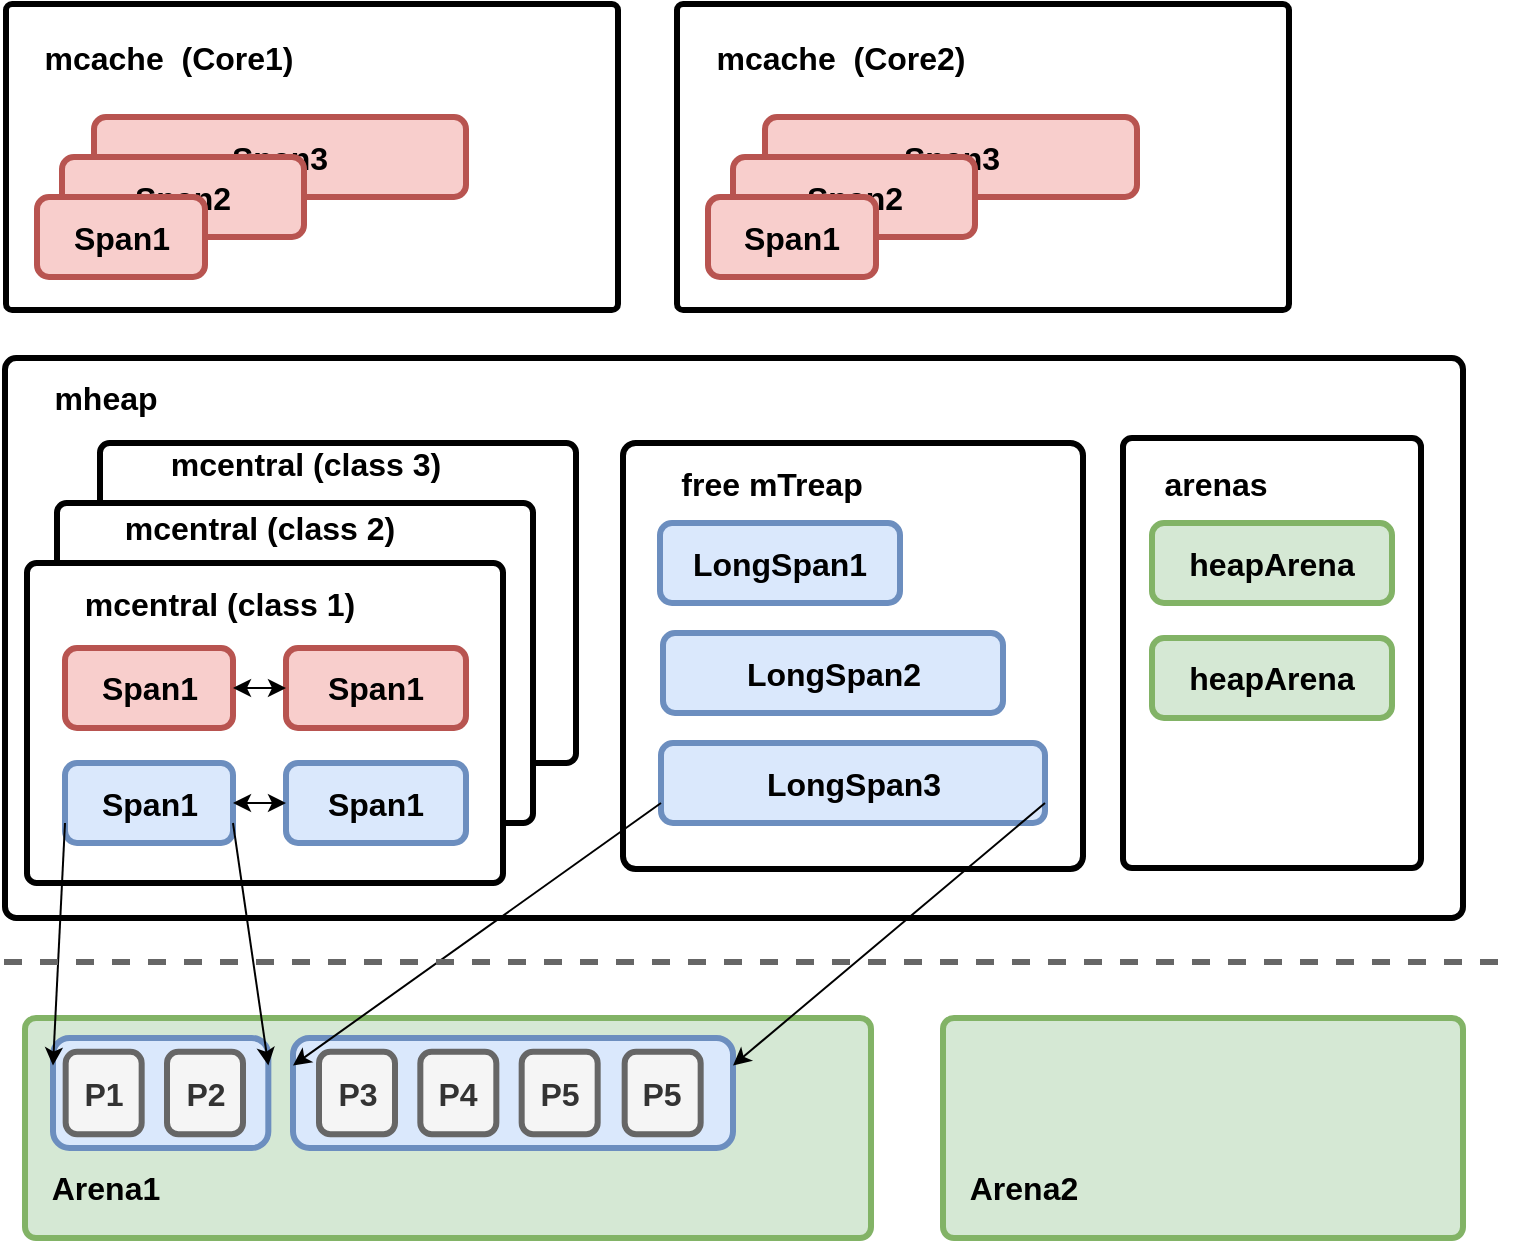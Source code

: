 <mxfile version="11.0.7" type="device"><diagram id="Oxx2GAxdcOnHwS66shBZ" name="Page-1"><mxGraphModel dx="1123" dy="699" grid="0" gridSize="10" guides="1" tooltips="1" connect="1" arrows="1" fold="1" page="1" pageScale="1" pageWidth="827" pageHeight="1169" math="0" shadow="0"><root><mxCell id="0"/><mxCell id="1" parent="0"/><mxCell id="7HjuK8eDCGwzsZRGGCJ--83" value="" style="rounded=1;whiteSpace=wrap;html=1;strokeWidth=3;fontSize=16;arcSize=2;" vertex="1" parent="1"><mxGeometry x="10.5" y="195" width="729" height="280" as="geometry"/></mxCell><mxCell id="7HjuK8eDCGwzsZRGGCJ--80" value="" style="group" vertex="1" connectable="0" parent="1"><mxGeometry x="319.5" y="237.5" width="230" height="213" as="geometry"/></mxCell><mxCell id="7HjuK8eDCGwzsZRGGCJ--76" value="" style="rounded=1;whiteSpace=wrap;html=1;strokeWidth=3;arcSize=3;fontSize=16;fontStyle=1;" vertex="1" parent="7HjuK8eDCGwzsZRGGCJ--80"><mxGeometry width="230" height="213" as="geometry"/></mxCell><mxCell id="7HjuK8eDCGwzsZRGGCJ--77" value="free mTreap" style="text;html=1;strokeColor=none;fillColor=none;align=center;verticalAlign=middle;whiteSpace=wrap;rounded=0;fontSize=16;fontStyle=1" vertex="1" parent="7HjuK8eDCGwzsZRGGCJ--80"><mxGeometry x="20" y="10" width="108" height="20" as="geometry"/></mxCell><mxCell id="7HjuK8eDCGwzsZRGGCJ--78" style="edgeStyle=none;rounded=0;orthogonalLoop=1;jettySize=auto;html=1;exitX=0.5;exitY=0;exitDx=0;exitDy=0;startArrow=classic;startFill=1;strokeColor=#000000;strokeWidth=1;fontSize=16;" edge="1" parent="7HjuK8eDCGwzsZRGGCJ--80" source="7HjuK8eDCGwzsZRGGCJ--77" target="7HjuK8eDCGwzsZRGGCJ--77"><mxGeometry relative="1" as="geometry"/></mxCell><mxCell id="7HjuK8eDCGwzsZRGGCJ--28" value="LongSpan1" style="rounded=1;whiteSpace=wrap;html=1;strokeWidth=3;fillColor=#dae8fc;strokeColor=#6c8ebf;fontSize=16;fontStyle=1" vertex="1" parent="7HjuK8eDCGwzsZRGGCJ--80"><mxGeometry x="18.5" y="40" width="120" height="40" as="geometry"/></mxCell><mxCell id="7HjuK8eDCGwzsZRGGCJ--32" value="LongSpan2" style="rounded=1;whiteSpace=wrap;html=1;strokeWidth=3;fillColor=#dae8fc;strokeColor=#6c8ebf;fontSize=16;fontStyle=1" vertex="1" parent="7HjuK8eDCGwzsZRGGCJ--80"><mxGeometry x="20" y="95" width="170" height="40" as="geometry"/></mxCell><mxCell id="7HjuK8eDCGwzsZRGGCJ--79" value="LongSpan3" style="rounded=1;whiteSpace=wrap;html=1;strokeWidth=3;fillColor=#dae8fc;strokeColor=#6c8ebf;fontSize=16;fontStyle=1" vertex="1" parent="7HjuK8eDCGwzsZRGGCJ--80"><mxGeometry x="19" y="150" width="192" height="40" as="geometry"/></mxCell><mxCell id="7HjuK8eDCGwzsZRGGCJ--82" value="" style="group" vertex="1" connectable="0" parent="1"><mxGeometry x="21.5" y="237.5" width="274.5" height="220" as="geometry"/></mxCell><mxCell id="7HjuK8eDCGwzsZRGGCJ--72" value="" style="rounded=1;whiteSpace=wrap;html=1;strokeWidth=3;arcSize=3;fontSize=16;fontStyle=1;" vertex="1" parent="7HjuK8eDCGwzsZRGGCJ--82"><mxGeometry x="36.5" width="238" height="160" as="geometry"/></mxCell><mxCell id="7HjuK8eDCGwzsZRGGCJ--67" value="" style="rounded=1;whiteSpace=wrap;html=1;strokeWidth=3;arcSize=3;fontSize=16;fontStyle=1;" vertex="1" parent="7HjuK8eDCGwzsZRGGCJ--82"><mxGeometry x="15" y="30" width="238" height="160" as="geometry"/></mxCell><mxCell id="7HjuK8eDCGwzsZRGGCJ--71" value="" style="group" vertex="1" connectable="0" parent="7HjuK8eDCGwzsZRGGCJ--82"><mxGeometry y="60" width="238" height="160" as="geometry"/></mxCell><mxCell id="7HjuK8eDCGwzsZRGGCJ--21" value="" style="rounded=1;whiteSpace=wrap;html=1;strokeWidth=3;arcSize=3;fontSize=16;fontStyle=1;" vertex="1" parent="7HjuK8eDCGwzsZRGGCJ--71"><mxGeometry width="238" height="160" as="geometry"/></mxCell><mxCell id="7HjuK8eDCGwzsZRGGCJ--26" value="Span1" style="rounded=1;whiteSpace=wrap;html=1;strokeWidth=3;fillColor=#dae8fc;strokeColor=#6c8ebf;fontSize=16;fontStyle=1" vertex="1" parent="7HjuK8eDCGwzsZRGGCJ--71"><mxGeometry x="19" y="100" width="84" height="40" as="geometry"/></mxCell><mxCell id="7HjuK8eDCGwzsZRGGCJ--27" value="Span1" style="rounded=1;whiteSpace=wrap;html=1;strokeWidth=3;fillColor=#dae8fc;strokeColor=#6c8ebf;fontSize=16;fontStyle=1" vertex="1" parent="7HjuK8eDCGwzsZRGGCJ--71"><mxGeometry x="129.5" y="100" width="90" height="40" as="geometry"/></mxCell><mxCell id="7HjuK8eDCGwzsZRGGCJ--62" style="edgeStyle=none;rounded=0;orthogonalLoop=1;jettySize=auto;html=1;exitX=1;exitY=0.5;exitDx=0;exitDy=0;entryX=0;entryY=0.5;entryDx=0;entryDy=0;strokeWidth=1;fontSize=16;startArrow=classic;startFill=1;" edge="1" parent="7HjuK8eDCGwzsZRGGCJ--71" source="7HjuK8eDCGwzsZRGGCJ--26" target="7HjuK8eDCGwzsZRGGCJ--27"><mxGeometry relative="1" as="geometry"/></mxCell><mxCell id="7HjuK8eDCGwzsZRGGCJ--55" value="mcentral (class 1)" style="text;html=1;strokeColor=none;fillColor=none;align=center;verticalAlign=middle;whiteSpace=wrap;rounded=0;fontSize=16;fontStyle=1" vertex="1" parent="7HjuK8eDCGwzsZRGGCJ--71"><mxGeometry x="18.5" y="10" width="156" height="20" as="geometry"/></mxCell><mxCell id="7HjuK8eDCGwzsZRGGCJ--65" value="Span1" style="rounded=1;whiteSpace=wrap;html=1;strokeWidth=3;fillColor=#f8cecc;strokeColor=#b85450;fontSize=16;fontStyle=1" vertex="1" parent="7HjuK8eDCGwzsZRGGCJ--71"><mxGeometry x="19" y="42.5" width="84" height="40" as="geometry"/></mxCell><mxCell id="7HjuK8eDCGwzsZRGGCJ--66" value="Span1" style="rounded=1;whiteSpace=wrap;html=1;strokeWidth=3;fillColor=#f8cecc;strokeColor=#b85450;fontSize=16;fontStyle=1" vertex="1" parent="7HjuK8eDCGwzsZRGGCJ--71"><mxGeometry x="129.5" y="42.5" width="90" height="40" as="geometry"/></mxCell><mxCell id="7HjuK8eDCGwzsZRGGCJ--64" style="edgeStyle=none;rounded=0;orthogonalLoop=1;jettySize=auto;html=1;exitX=1;exitY=0.5;exitDx=0;exitDy=0;entryX=0;entryY=0.5;entryDx=0;entryDy=0;strokeWidth=1;fontSize=16;startArrow=classic;startFill=1;fillColor=#f8cecc;strokeColor=#000000;" edge="1" parent="7HjuK8eDCGwzsZRGGCJ--71" source="7HjuK8eDCGwzsZRGGCJ--65" target="7HjuK8eDCGwzsZRGGCJ--66"><mxGeometry relative="1" as="geometry"/></mxCell><mxCell id="7HjuK8eDCGwzsZRGGCJ--73" value="mcentral (class 2)" style="text;html=1;strokeColor=none;fillColor=none;align=center;verticalAlign=middle;whiteSpace=wrap;rounded=0;fontSize=16;fontStyle=1" vertex="1" parent="7HjuK8eDCGwzsZRGGCJ--82"><mxGeometry x="38" y="32.5" width="156" height="20" as="geometry"/></mxCell><mxCell id="7HjuK8eDCGwzsZRGGCJ--74" value="mcentral (class 3)" style="text;html=1;strokeColor=none;fillColor=none;align=center;verticalAlign=middle;whiteSpace=wrap;rounded=0;fontSize=16;fontStyle=1" vertex="1" parent="7HjuK8eDCGwzsZRGGCJ--82"><mxGeometry x="61" width="156" height="20" as="geometry"/></mxCell><mxCell id="7HjuK8eDCGwzsZRGGCJ--84" value="mheap" style="text;html=1;strokeColor=none;fillColor=none;align=center;verticalAlign=middle;whiteSpace=wrap;rounded=0;fontSize=16;fontStyle=1" vertex="1" parent="1"><mxGeometry x="22" y="205" width="78" height="20" as="geometry"/></mxCell><mxCell id="7HjuK8eDCGwzsZRGGCJ--92" value="" style="rounded=1;whiteSpace=wrap;html=1;strokeWidth=3;fontSize=16;arcSize=3;" vertex="1" parent="1"><mxGeometry x="569.5" y="235" width="149" height="215" as="geometry"/></mxCell><mxCell id="7HjuK8eDCGwzsZRGGCJ--95" value="arenas" style="text;html=1;strokeColor=none;fillColor=none;align=center;verticalAlign=middle;whiteSpace=wrap;rounded=0;fontSize=16;fontStyle=1" vertex="1" parent="1"><mxGeometry x="561.5" y="247.5" width="108" height="20" as="geometry"/></mxCell><mxCell id="7HjuK8eDCGwzsZRGGCJ--1" value="" style="rounded=1;whiteSpace=wrap;html=1;strokeWidth=3;arcSize=5;fontSize=16;fontStyle=1;fillColor=#d5e8d4;strokeColor=#82b366;" vertex="1" parent="1"><mxGeometry x="20.5" y="525" width="423" height="110" as="geometry"/></mxCell><mxCell id="7HjuK8eDCGwzsZRGGCJ--12" value="Arena1" style="text;html=1;strokeColor=none;fillColor=none;align=center;verticalAlign=middle;whiteSpace=wrap;rounded=0;fontSize=16;fontStyle=1" vertex="1" parent="1"><mxGeometry x="41" y="600" width="40" height="20" as="geometry"/></mxCell><mxCell id="7HjuK8eDCGwzsZRGGCJ--17" value="" style="group;fontSize=16;fontStyle=1" vertex="1" connectable="0" parent="1"><mxGeometry x="34.5" y="535" width="340" height="110" as="geometry"/></mxCell><mxCell id="7HjuK8eDCGwzsZRGGCJ--15" value="" style="rounded=1;whiteSpace=wrap;html=1;strokeWidth=3;fillColor=#dae8fc;strokeColor=#6c8ebf;fontSize=16;fontStyle=1" vertex="1" parent="7HjuK8eDCGwzsZRGGCJ--17"><mxGeometry x="120" width="220" height="55" as="geometry"/></mxCell><mxCell id="7HjuK8eDCGwzsZRGGCJ--14" value="" style="rounded=1;whiteSpace=wrap;html=1;strokeWidth=3;fillColor=#dae8fc;strokeColor=#6c8ebf;fontSize=16;fontStyle=1" vertex="1" parent="7HjuK8eDCGwzsZRGGCJ--17"><mxGeometry width="107.667" height="55" as="geometry"/></mxCell><mxCell id="7HjuK8eDCGwzsZRGGCJ--3" value="P1" style="rounded=1;whiteSpace=wrap;html=1;strokeWidth=3;fillColor=#f5f5f5;strokeColor=#666666;fontSize=16;fontStyle=1;fontColor=#333333;" vertex="1" parent="7HjuK8eDCGwzsZRGGCJ--17"><mxGeometry x="6.333" y="6.875" width="38" height="41.25" as="geometry"/></mxCell><mxCell id="7HjuK8eDCGwzsZRGGCJ--4" value="P2" style="rounded=1;whiteSpace=wrap;html=1;strokeWidth=3;fillColor=#f5f5f5;strokeColor=#666666;fontSize=16;fontStyle=1;fontColor=#333333;" vertex="1" parent="7HjuK8eDCGwzsZRGGCJ--17"><mxGeometry x="57.0" y="6.875" width="38" height="41.25" as="geometry"/></mxCell><mxCell id="7HjuK8eDCGwzsZRGGCJ--5" value="P3" style="rounded=1;whiteSpace=wrap;html=1;strokeWidth=3;fillColor=#f5f5f5;strokeColor=#666666;fontSize=16;fontStyle=1;fontColor=#333333;" vertex="1" parent="7HjuK8eDCGwzsZRGGCJ--17"><mxGeometry x="133" y="6.875" width="38" height="41.25" as="geometry"/></mxCell><mxCell id="7HjuK8eDCGwzsZRGGCJ--6" value="P4" style="rounded=1;whiteSpace=wrap;html=1;strokeWidth=3;fillColor=#f5f5f5;strokeColor=#666666;fontSize=16;fontStyle=1;fontColor=#333333;" vertex="1" parent="7HjuK8eDCGwzsZRGGCJ--17"><mxGeometry x="183.667" y="6.875" width="38" height="41.25" as="geometry"/></mxCell><mxCell id="7HjuK8eDCGwzsZRGGCJ--7" value="P5" style="rounded=1;whiteSpace=wrap;html=1;strokeWidth=3;fillColor=#f5f5f5;strokeColor=#666666;fontSize=16;fontStyle=1;fontColor=#333333;" vertex="1" parent="7HjuK8eDCGwzsZRGGCJ--17"><mxGeometry x="234.333" y="6.875" width="38" height="41.25" as="geometry"/></mxCell><mxCell id="7HjuK8eDCGwzsZRGGCJ--98" value="P5" style="rounded=1;whiteSpace=wrap;html=1;strokeWidth=3;fillColor=#f5f5f5;strokeColor=#666666;fontSize=16;fontStyle=1;fontColor=#333333;" vertex="1" parent="7HjuK8eDCGwzsZRGGCJ--17"><mxGeometry x="285.833" y="6.875" width="38" height="41.25" as="geometry"/></mxCell><mxCell id="7HjuK8eDCGwzsZRGGCJ--97" value="" style="group;fillColor=#d5e8d4;strokeColor=#82b366;strokeWidth=3;rounded=1;arcSize=5;" vertex="1" connectable="0" parent="1"><mxGeometry x="479.5" y="525" width="260" height="110" as="geometry"/></mxCell><mxCell id="7HjuK8eDCGwzsZRGGCJ--13" value="Arena2" style="text;html=1;strokeColor=none;fillColor=none;align=center;verticalAlign=middle;whiteSpace=wrap;rounded=0;fontSize=16;fontStyle=1" vertex="1" parent="7HjuK8eDCGwzsZRGGCJ--97"><mxGeometry x="20" y="75" width="40" height="20" as="geometry"/></mxCell><mxCell id="7HjuK8eDCGwzsZRGGCJ--60" style="rounded=0;orthogonalLoop=1;jettySize=auto;html=1;entryX=0;entryY=0.25;entryDx=0;entryDy=0;fontSize=16;strokeWidth=1;exitX=0;exitY=0.75;exitDx=0;exitDy=0;" edge="1" parent="1" source="7HjuK8eDCGwzsZRGGCJ--26" target="7HjuK8eDCGwzsZRGGCJ--14"><mxGeometry relative="1" as="geometry"><mxPoint x="44.5" y="435" as="sourcePoint"/></mxGeometry></mxCell><mxCell id="7HjuK8eDCGwzsZRGGCJ--75" style="rounded=0;orthogonalLoop=1;jettySize=auto;html=1;exitX=1;exitY=0.75;exitDx=0;exitDy=0;entryX=1;entryY=0.25;entryDx=0;entryDy=0;fontSize=16;strokeWidth=1;" edge="1" parent="1" source="7HjuK8eDCGwzsZRGGCJ--26" target="7HjuK8eDCGwzsZRGGCJ--14"><mxGeometry relative="1" as="geometry"><mxPoint x="50.5" y="435" as="sourcePoint"/><mxPoint x="54" y="532.5" as="targetPoint"/></mxGeometry></mxCell><mxCell id="7HjuK8eDCGwzsZRGGCJ--99" style="rounded=0;orthogonalLoop=1;jettySize=auto;html=1;exitX=0;exitY=0.75;exitDx=0;exitDy=0;entryX=0;entryY=0.25;entryDx=0;entryDy=0;fontSize=16;strokeWidth=1;" edge="1" parent="1" source="7HjuK8eDCGwzsZRGGCJ--79" target="7HjuK8eDCGwzsZRGGCJ--15"><mxGeometry relative="1" as="geometry"><mxPoint x="134.5" y="437.5" as="sourcePoint"/><mxPoint x="152.167" y="583.75" as="targetPoint"/></mxGeometry></mxCell><mxCell id="7HjuK8eDCGwzsZRGGCJ--100" style="rounded=0;orthogonalLoop=1;jettySize=auto;html=1;exitX=1;exitY=0.75;exitDx=0;exitDy=0;entryX=1;entryY=0.25;entryDx=0;entryDy=0;fontSize=16;strokeWidth=1;" edge="1" parent="1" source="7HjuK8eDCGwzsZRGGCJ--79" target="7HjuK8eDCGwzsZRGGCJ--15"><mxGeometry relative="1" as="geometry"><mxPoint x="348.5" y="427.5" as="sourcePoint"/><mxPoint x="164.5" y="583.75" as="targetPoint"/></mxGeometry></mxCell><mxCell id="7HjuK8eDCGwzsZRGGCJ--101" value="heapArena&lt;span style=&quot;font-family: &amp;#34;helvetica&amp;#34; , &amp;#34;arial&amp;#34; , sans-serif ; font-size: 0px ; font-weight: 400 ; white-space: nowrap&quot;&gt;%3CmxGraphModel%3E%3Croot%3E%3CmxCell%20id%3D%220%22%2F%3E%3CmxCell%20id%3D%221%22%20parent%3D%220%22%2F%3E%3CmxCell%20id%3D%222%22%20value%3D%22LongSpan1%22%20style%3D%22rounded%3D1%3BwhiteSpace%3Dwrap%3Bhtml%3D1%3BstrokeWidth%3D3%3BfillColor%3D%23dae8fc%3BstrokeColor%3D%236c8ebf%3BfontSize%3D16%3BfontStyle%3D1%22%20vertex%3D%221%22%20parent%3D%221%22%3E%3CmxGeometry%20x%3D%22338.5%22%20y%3D%22172.5%22%20width%3D%22120%22%20height%3D%2240%22%20as%3D%22geometry%22%2F%3E%3C%2FmxCell%3E%3C%2Froot%3E%3C%2FmxGraphModel%3E&lt;/span&gt;" style="rounded=1;whiteSpace=wrap;html=1;strokeWidth=3;fillColor=#d5e8d4;strokeColor=#82b366;fontSize=16;fontStyle=1" vertex="1" parent="1"><mxGeometry x="584" y="277.5" width="120" height="40" as="geometry"/></mxCell><mxCell id="7HjuK8eDCGwzsZRGGCJ--102" value="heapArena&lt;span style=&quot;font-family: &amp;#34;helvetica&amp;#34; , &amp;#34;arial&amp;#34; , sans-serif ; font-size: 0px ; font-weight: 400 ; white-space: nowrap&quot;&gt;%3CmxGraphModel%3E%3Croot%3E%3CmxCell%20id%3D%220%22%2F%3E%3CmxCell%20id%3D%221%22%20parent%3D%220%22%2F%3E%3CmxCell%20id%3D%222%22%20value%3D%22LongSpan1%22%20style%3D%22rounded%3D1%3BwhiteSpace%3Dwrap%3Bhtml%3D1%3BstrokeWidth%3D3%3BfillColor%3D%23dae8fc%3BstrokeColor%3D%236c8ebf%3BfontSize%3D16%3BfontStyle%3D1%22%20vertex%3D%221%22%20parent%3D%221%22%3E%3CmxGeometry%20x%3D%22338.5%22%20y%3D%22172.5%22%20width%3D%22120%22%20height%3D%2240%22%20as%3D%22geometry%22%2F%3E%3C%2FmxCell%3E%3C%2Froot%3E%3C%2FmxGraphModel%3E&lt;/span&gt;" style="rounded=1;whiteSpace=wrap;html=1;strokeWidth=3;fillColor=#d5e8d4;strokeColor=#82b366;fontSize=16;fontStyle=1" vertex="1" parent="1"><mxGeometry x="584" y="335" width="120" height="40" as="geometry"/></mxCell><mxCell id="7HjuK8eDCGwzsZRGGCJ--104" value="" style="rounded=1;whiteSpace=wrap;html=1;strokeWidth=3;fontSize=16;arcSize=2;" vertex="1" parent="1"><mxGeometry x="11" y="18" width="306" height="153" as="geometry"/></mxCell><mxCell id="7HjuK8eDCGwzsZRGGCJ--105" value="mcache&amp;nbsp; (Core1)" style="text;html=1;strokeColor=none;fillColor=none;align=center;verticalAlign=middle;whiteSpace=wrap;rounded=0;fontSize=16;fontStyle=1" vertex="1" parent="1"><mxGeometry x="23" y="35" width="139" height="20" as="geometry"/></mxCell><mxCell id="7HjuK8eDCGwzsZRGGCJ--120" value="Span3" style="rounded=1;whiteSpace=wrap;html=1;strokeWidth=3;fillColor=#f8cecc;strokeColor=#b85450;fontSize=16;fontStyle=1" vertex="1" parent="1"><mxGeometry x="55" y="74.5" width="186" height="40" as="geometry"/></mxCell><mxCell id="7HjuK8eDCGwzsZRGGCJ--119" value="Span2" style="rounded=1;whiteSpace=wrap;html=1;strokeWidth=3;fillColor=#f8cecc;strokeColor=#b85450;fontSize=16;fontStyle=1" vertex="1" parent="1"><mxGeometry x="39" y="94.5" width="121" height="40" as="geometry"/></mxCell><mxCell id="7HjuK8eDCGwzsZRGGCJ--117" value="Span1" style="rounded=1;whiteSpace=wrap;html=1;strokeWidth=3;fillColor=#f8cecc;strokeColor=#b85450;fontSize=16;fontStyle=1" vertex="1" parent="1"><mxGeometry x="26.5" y="114.5" width="84" height="40" as="geometry"/></mxCell><mxCell id="7HjuK8eDCGwzsZRGGCJ--122" value="" style="rounded=1;whiteSpace=wrap;html=1;strokeWidth=3;fontSize=16;arcSize=2;" vertex="1" parent="1"><mxGeometry x="346.5" y="18" width="306" height="153" as="geometry"/></mxCell><mxCell id="7HjuK8eDCGwzsZRGGCJ--123" value="mcache&amp;nbsp; (Core2)" style="text;html=1;strokeColor=none;fillColor=none;align=center;verticalAlign=middle;whiteSpace=wrap;rounded=0;fontSize=16;fontStyle=1" vertex="1" parent="1"><mxGeometry x="358.5" y="35" width="139" height="20" as="geometry"/></mxCell><mxCell id="7HjuK8eDCGwzsZRGGCJ--124" value="Span3" style="rounded=1;whiteSpace=wrap;html=1;strokeWidth=3;fillColor=#f8cecc;strokeColor=#b85450;fontSize=16;fontStyle=1" vertex="1" parent="1"><mxGeometry x="390.5" y="74.5" width="186" height="40" as="geometry"/></mxCell><mxCell id="7HjuK8eDCGwzsZRGGCJ--125" value="Span2" style="rounded=1;whiteSpace=wrap;html=1;strokeWidth=3;fillColor=#f8cecc;strokeColor=#b85450;fontSize=16;fontStyle=1" vertex="1" parent="1"><mxGeometry x="374.5" y="94.5" width="121" height="40" as="geometry"/></mxCell><mxCell id="7HjuK8eDCGwzsZRGGCJ--126" value="Span1" style="rounded=1;whiteSpace=wrap;html=1;strokeWidth=3;fillColor=#f8cecc;strokeColor=#b85450;fontSize=16;fontStyle=1" vertex="1" parent="1"><mxGeometry x="362" y="114.5" width="84" height="40" as="geometry"/></mxCell><mxCell id="7HjuK8eDCGwzsZRGGCJ--127" value="" style="endArrow=none;dashed=1;html=1;strokeColor=#666666;strokeWidth=3;fontSize=16;fillColor=#f5f5f5;" edge="1" parent="1"><mxGeometry width="50" height="50" relative="1" as="geometry"><mxPoint x="10" y="497" as="sourcePoint"/><mxPoint x="761" y="497" as="targetPoint"/></mxGeometry></mxCell></root></mxGraphModel></diagram></mxfile>